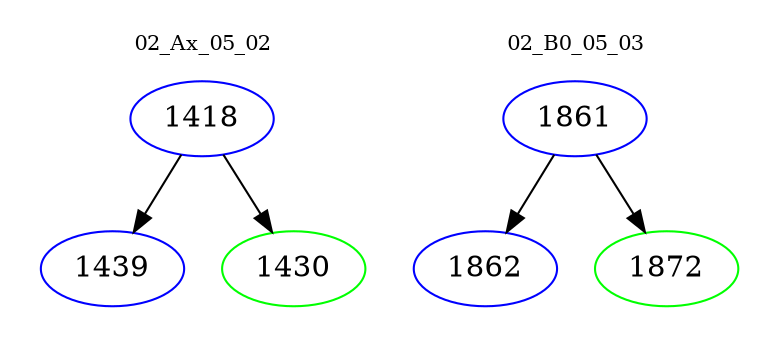 digraph{
subgraph cluster_0 {
color = white
label = "02_Ax_05_02";
fontsize=10;
T0_1418 [label="1418", color="blue"]
T0_1418 -> T0_1439 [color="black"]
T0_1439 [label="1439", color="blue"]
T0_1418 -> T0_1430 [color="black"]
T0_1430 [label="1430", color="green"]
}
subgraph cluster_1 {
color = white
label = "02_B0_05_03";
fontsize=10;
T1_1861 [label="1861", color="blue"]
T1_1861 -> T1_1862 [color="black"]
T1_1862 [label="1862", color="blue"]
T1_1861 -> T1_1872 [color="black"]
T1_1872 [label="1872", color="green"]
}
}
